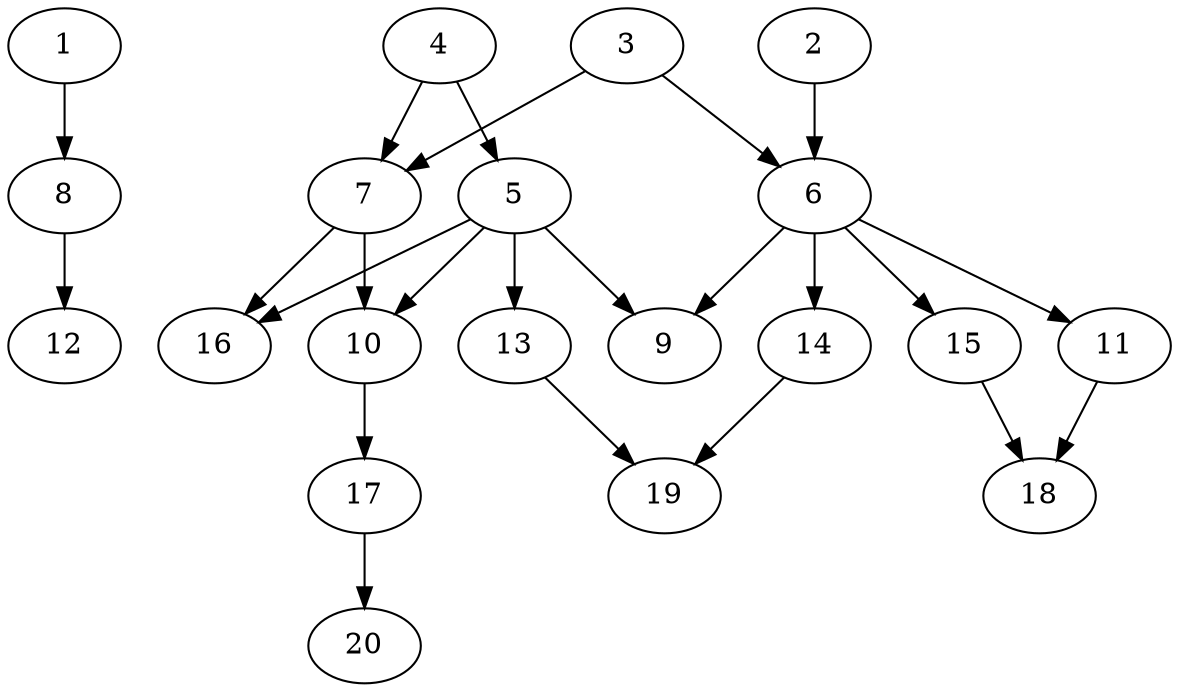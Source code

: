 // DAG automatically generated by daggen at Sat Jul 27 15:38:13 2019
// ./daggen --dot -n 20 --ccr 0.4 --fat 0.6 --regular 0.5 --density 0.4 --mindata 5242880 --maxdata 52428800 
digraph G {
  1 [size="101852160", alpha="0.12", expect_size="40740864"] 
  1 -> 8 [size ="40740864"]
  2 [size="80673280", alpha="0.01", expect_size="32269312"] 
  2 -> 6 [size ="32269312"]
  3 [size="120128000", alpha="0.02", expect_size="48051200"] 
  3 -> 6 [size ="48051200"]
  3 -> 7 [size ="48051200"]
  4 [size="21089280", alpha="0.15", expect_size="8435712"] 
  4 -> 5 [size ="8435712"]
  4 -> 7 [size ="8435712"]
  5 [size="121850880", alpha="0.16", expect_size="48740352"] 
  5 -> 9 [size ="48740352"]
  5 -> 10 [size ="48740352"]
  5 -> 13 [size ="48740352"]
  5 -> 16 [size ="48740352"]
  6 [size="80483840", alpha="0.00", expect_size="32193536"] 
  6 -> 9 [size ="32193536"]
  6 -> 11 [size ="32193536"]
  6 -> 14 [size ="32193536"]
  6 -> 15 [size ="32193536"]
  7 [size="88977920", alpha="0.07", expect_size="35591168"] 
  7 -> 10 [size ="35591168"]
  7 -> 16 [size ="35591168"]
  8 [size="59545600", alpha="0.19", expect_size="23818240"] 
  8 -> 12 [size ="23818240"]
  9 [size="114324480", alpha="0.06", expect_size="45729792"] 
  10 [size="29309440", alpha="0.06", expect_size="11723776"] 
  10 -> 17 [size ="11723776"]
  11 [size="71219200", alpha="0.06", expect_size="28487680"] 
  11 -> 18 [size ="28487680"]
  12 [size="24366080", alpha="0.14", expect_size="9746432"] 
  13 [size="32512000", alpha="0.20", expect_size="13004800"] 
  13 -> 19 [size ="13004800"]
  14 [size="44152320", alpha="0.09", expect_size="17660928"] 
  14 -> 19 [size ="17660928"]
  15 [size="13271040", alpha="0.11", expect_size="5308416"] 
  15 -> 18 [size ="5308416"]
  16 [size="106516480", alpha="0.01", expect_size="42606592"] 
  17 [size="108720640", alpha="0.03", expect_size="43488256"] 
  17 -> 20 [size ="43488256"]
  18 [size="31552000", alpha="0.09", expect_size="12620800"] 
  19 [size="26076160", alpha="0.07", expect_size="10430464"] 
  20 [size="59635200", alpha="0.03", expect_size="23854080"] 
}
